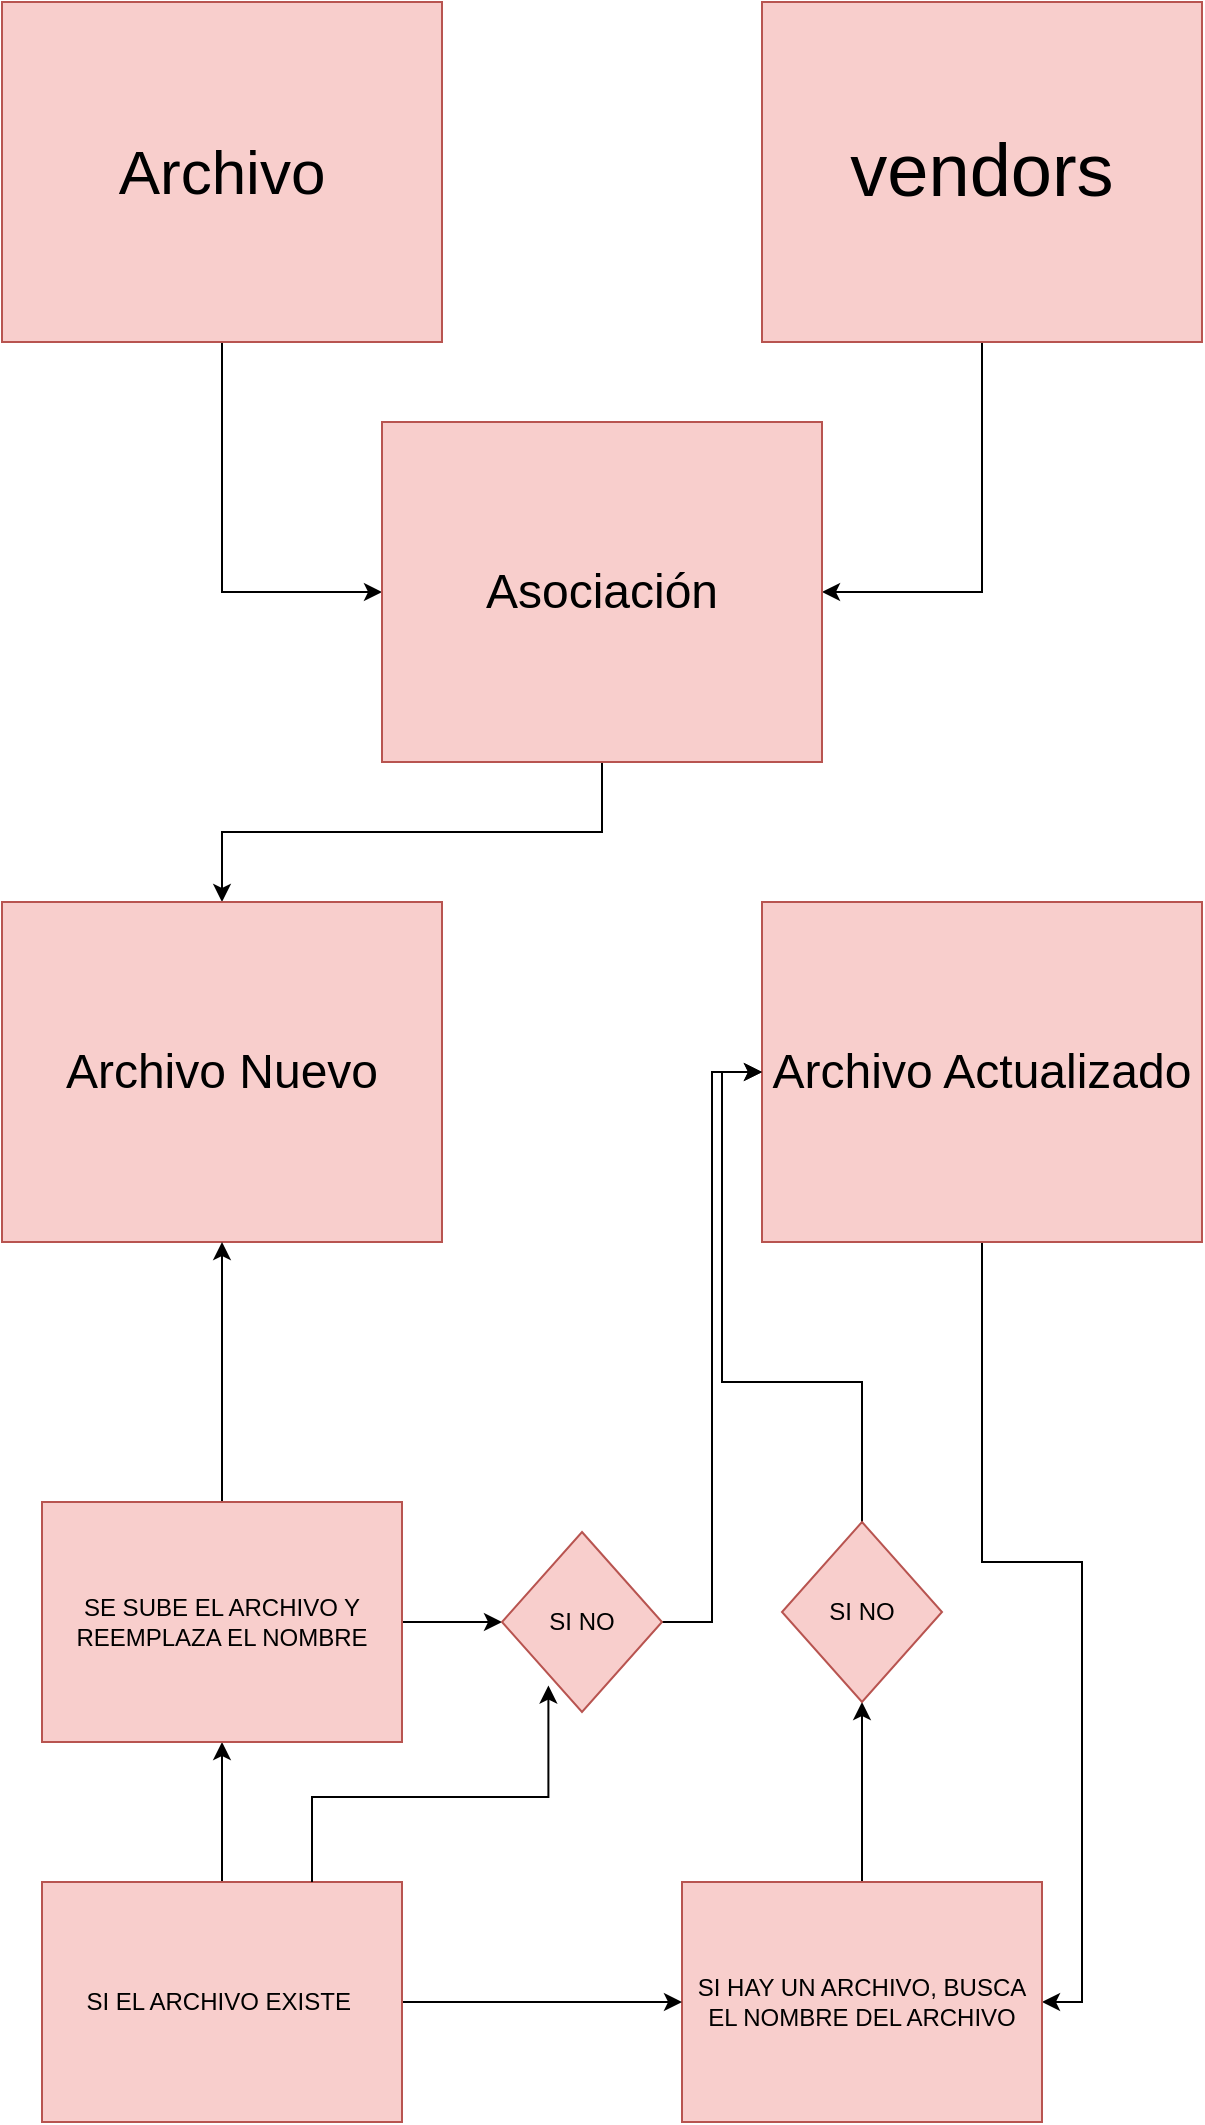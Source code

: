 <mxfile version="24.6.1" type="github">
  <diagram name="Página-1" id="0y2Y86XSNIbRXqBCz-BZ">
    <mxGraphModel dx="1036" dy="548" grid="1" gridSize="10" guides="1" tooltips="1" connect="1" arrows="1" fold="1" page="1" pageScale="1" pageWidth="827" pageHeight="1169" math="0" shadow="0">
      <root>
        <mxCell id="0" />
        <mxCell id="1" parent="0" />
        <mxCell id="JUPQXQNC1jqfcVTmaOGE-7" style="edgeStyle=orthogonalEdgeStyle;rounded=0;orthogonalLoop=1;jettySize=auto;html=1;entryX=0;entryY=0.5;entryDx=0;entryDy=0;" edge="1" parent="1" source="JUPQXQNC1jqfcVTmaOGE-1" target="JUPQXQNC1jqfcVTmaOGE-4">
          <mxGeometry relative="1" as="geometry" />
        </mxCell>
        <mxCell id="JUPQXQNC1jqfcVTmaOGE-1" value="" style="whiteSpace=wrap;html=1;fillColor=#f8cecc;strokeColor=#b85450;" vertex="1" parent="1">
          <mxGeometry x="60" y="70" width="220" height="170" as="geometry" />
        </mxCell>
        <mxCell id="JUPQXQNC1jqfcVTmaOGE-2" value="&lt;font style=&quot;font-size: 31px;&quot;&gt;Archivo&lt;/font&gt;" style="text;strokeColor=none;align=center;fillColor=none;html=1;verticalAlign=middle;whiteSpace=wrap;rounded=0;" vertex="1" parent="1">
          <mxGeometry x="80" y="130" width="180" height="50" as="geometry" />
        </mxCell>
        <mxCell id="JUPQXQNC1jqfcVTmaOGE-6" style="edgeStyle=orthogonalEdgeStyle;rounded=0;orthogonalLoop=1;jettySize=auto;html=1;exitX=0.5;exitY=1;exitDx=0;exitDy=0;entryX=1;entryY=0.5;entryDx=0;entryDy=0;" edge="1" parent="1" source="JUPQXQNC1jqfcVTmaOGE-3" target="JUPQXQNC1jqfcVTmaOGE-4">
          <mxGeometry relative="1" as="geometry" />
        </mxCell>
        <mxCell id="JUPQXQNC1jqfcVTmaOGE-3" value="&lt;font style=&quot;font-size: 37px;&quot;&gt;vendors&lt;/font&gt;" style="whiteSpace=wrap;html=1;fillColor=#f8cecc;strokeColor=#b85450;" vertex="1" parent="1">
          <mxGeometry x="440" y="70" width="220" height="170" as="geometry" />
        </mxCell>
        <mxCell id="JUPQXQNC1jqfcVTmaOGE-10" style="edgeStyle=orthogonalEdgeStyle;rounded=0;orthogonalLoop=1;jettySize=auto;html=1;entryX=0.5;entryY=0;entryDx=0;entryDy=0;" edge="1" parent="1" source="JUPQXQNC1jqfcVTmaOGE-4" target="JUPQXQNC1jqfcVTmaOGE-8">
          <mxGeometry relative="1" as="geometry" />
        </mxCell>
        <mxCell id="JUPQXQNC1jqfcVTmaOGE-4" value="&lt;font style=&quot;font-size: 24px;&quot;&gt;Asociación&lt;/font&gt;" style="whiteSpace=wrap;html=1;fillColor=#f8cecc;strokeColor=#b85450;" vertex="1" parent="1">
          <mxGeometry x="250" y="280" width="220" height="170" as="geometry" />
        </mxCell>
        <mxCell id="JUPQXQNC1jqfcVTmaOGE-8" value="&lt;font style=&quot;font-size: 24px;&quot;&gt;Archivo Nuevo&lt;/font&gt;" style="whiteSpace=wrap;html=1;fillColor=#f8cecc;strokeColor=#b85450;" vertex="1" parent="1">
          <mxGeometry x="60" y="520" width="220" height="170" as="geometry" />
        </mxCell>
        <mxCell id="JUPQXQNC1jqfcVTmaOGE-16" style="edgeStyle=orthogonalEdgeStyle;rounded=0;orthogonalLoop=1;jettySize=auto;html=1;entryX=1;entryY=0.5;entryDx=0;entryDy=0;" edge="1" parent="1" source="JUPQXQNC1jqfcVTmaOGE-9" target="JUPQXQNC1jqfcVTmaOGE-11">
          <mxGeometry relative="1" as="geometry" />
        </mxCell>
        <mxCell id="JUPQXQNC1jqfcVTmaOGE-9" value="&lt;font style=&quot;font-size: 24px;&quot;&gt;Archivo Actualizado&lt;/font&gt;" style="whiteSpace=wrap;html=1;fillColor=#f8cecc;strokeColor=#b85450;" vertex="1" parent="1">
          <mxGeometry x="440" y="520" width="220" height="170" as="geometry" />
        </mxCell>
        <mxCell id="JUPQXQNC1jqfcVTmaOGE-19" value="" style="edgeStyle=orthogonalEdgeStyle;rounded=0;orthogonalLoop=1;jettySize=auto;html=1;" edge="1" parent="1" source="JUPQXQNC1jqfcVTmaOGE-11" target="JUPQXQNC1jqfcVTmaOGE-18">
          <mxGeometry relative="1" as="geometry" />
        </mxCell>
        <mxCell id="JUPQXQNC1jqfcVTmaOGE-11" value="SI HAY UN ARCHIVO, BUSCA EL NOMBRE DEL ARCHIVO" style="whiteSpace=wrap;html=1;fillColor=#f8cecc;strokeColor=#b85450;" vertex="1" parent="1">
          <mxGeometry x="400" y="1010" width="180" height="120" as="geometry" />
        </mxCell>
        <mxCell id="JUPQXQNC1jqfcVTmaOGE-21" value="" style="edgeStyle=orthogonalEdgeStyle;rounded=0;orthogonalLoop=1;jettySize=auto;html=1;" edge="1" parent="1" source="JUPQXQNC1jqfcVTmaOGE-13" target="JUPQXQNC1jqfcVTmaOGE-17">
          <mxGeometry relative="1" as="geometry" />
        </mxCell>
        <mxCell id="JUPQXQNC1jqfcVTmaOGE-23" style="edgeStyle=orthogonalEdgeStyle;rounded=0;orthogonalLoop=1;jettySize=auto;html=1;entryX=0;entryY=0.5;entryDx=0;entryDy=0;" edge="1" parent="1" source="JUPQXQNC1jqfcVTmaOGE-13" target="JUPQXQNC1jqfcVTmaOGE-11">
          <mxGeometry relative="1" as="geometry" />
        </mxCell>
        <mxCell id="JUPQXQNC1jqfcVTmaOGE-13" value="SI EL ARCHIVO EXISTE&amp;nbsp;" style="whiteSpace=wrap;html=1;fillColor=#f8cecc;strokeColor=#b85450;" vertex="1" parent="1">
          <mxGeometry x="80" y="1010" width="180" height="120" as="geometry" />
        </mxCell>
        <mxCell id="JUPQXQNC1jqfcVTmaOGE-22" value="" style="edgeStyle=orthogonalEdgeStyle;rounded=0;orthogonalLoop=1;jettySize=auto;html=1;" edge="1" parent="1" source="JUPQXQNC1jqfcVTmaOGE-17" target="JUPQXQNC1jqfcVTmaOGE-8">
          <mxGeometry relative="1" as="geometry" />
        </mxCell>
        <mxCell id="JUPQXQNC1jqfcVTmaOGE-27" style="edgeStyle=orthogonalEdgeStyle;rounded=0;orthogonalLoop=1;jettySize=auto;html=1;exitX=1;exitY=0.5;exitDx=0;exitDy=0;entryX=0;entryY=0.5;entryDx=0;entryDy=0;" edge="1" parent="1" source="JUPQXQNC1jqfcVTmaOGE-17" target="JUPQXQNC1jqfcVTmaOGE-24">
          <mxGeometry relative="1" as="geometry" />
        </mxCell>
        <mxCell id="JUPQXQNC1jqfcVTmaOGE-17" value="SE SUBE EL ARCHIVO Y REEMPLAZA EL NOMBRE" style="whiteSpace=wrap;html=1;fillColor=#f8cecc;strokeColor=#b85450;" vertex="1" parent="1">
          <mxGeometry x="80" y="820" width="180" height="120" as="geometry" />
        </mxCell>
        <mxCell id="JUPQXQNC1jqfcVTmaOGE-20" style="edgeStyle=orthogonalEdgeStyle;rounded=0;orthogonalLoop=1;jettySize=auto;html=1;entryX=0;entryY=0.5;entryDx=0;entryDy=0;" edge="1" parent="1" source="JUPQXQNC1jqfcVTmaOGE-18" target="JUPQXQNC1jqfcVTmaOGE-9">
          <mxGeometry relative="1" as="geometry" />
        </mxCell>
        <mxCell id="JUPQXQNC1jqfcVTmaOGE-18" value="SI NO" style="rhombus;whiteSpace=wrap;html=1;fillColor=#f8cecc;strokeColor=#b85450;" vertex="1" parent="1">
          <mxGeometry x="450" y="830" width="80" height="90" as="geometry" />
        </mxCell>
        <mxCell id="JUPQXQNC1jqfcVTmaOGE-26" style="edgeStyle=orthogonalEdgeStyle;rounded=0;orthogonalLoop=1;jettySize=auto;html=1;entryX=0;entryY=0.5;entryDx=0;entryDy=0;" edge="1" parent="1" source="JUPQXQNC1jqfcVTmaOGE-24" target="JUPQXQNC1jqfcVTmaOGE-9">
          <mxGeometry relative="1" as="geometry">
            <mxPoint x="390" y="640" as="targetPoint" />
          </mxGeometry>
        </mxCell>
        <mxCell id="JUPQXQNC1jqfcVTmaOGE-24" value="SI NO" style="rhombus;whiteSpace=wrap;html=1;fillColor=#f8cecc;strokeColor=#b85450;" vertex="1" parent="1">
          <mxGeometry x="310" y="835" width="80" height="90" as="geometry" />
        </mxCell>
        <mxCell id="JUPQXQNC1jqfcVTmaOGE-25" style="edgeStyle=orthogonalEdgeStyle;rounded=0;orthogonalLoop=1;jettySize=auto;html=1;exitX=0.75;exitY=0;exitDx=0;exitDy=0;entryX=0.29;entryY=0.853;entryDx=0;entryDy=0;entryPerimeter=0;" edge="1" parent="1" source="JUPQXQNC1jqfcVTmaOGE-13" target="JUPQXQNC1jqfcVTmaOGE-24">
          <mxGeometry relative="1" as="geometry" />
        </mxCell>
      </root>
    </mxGraphModel>
  </diagram>
</mxfile>
